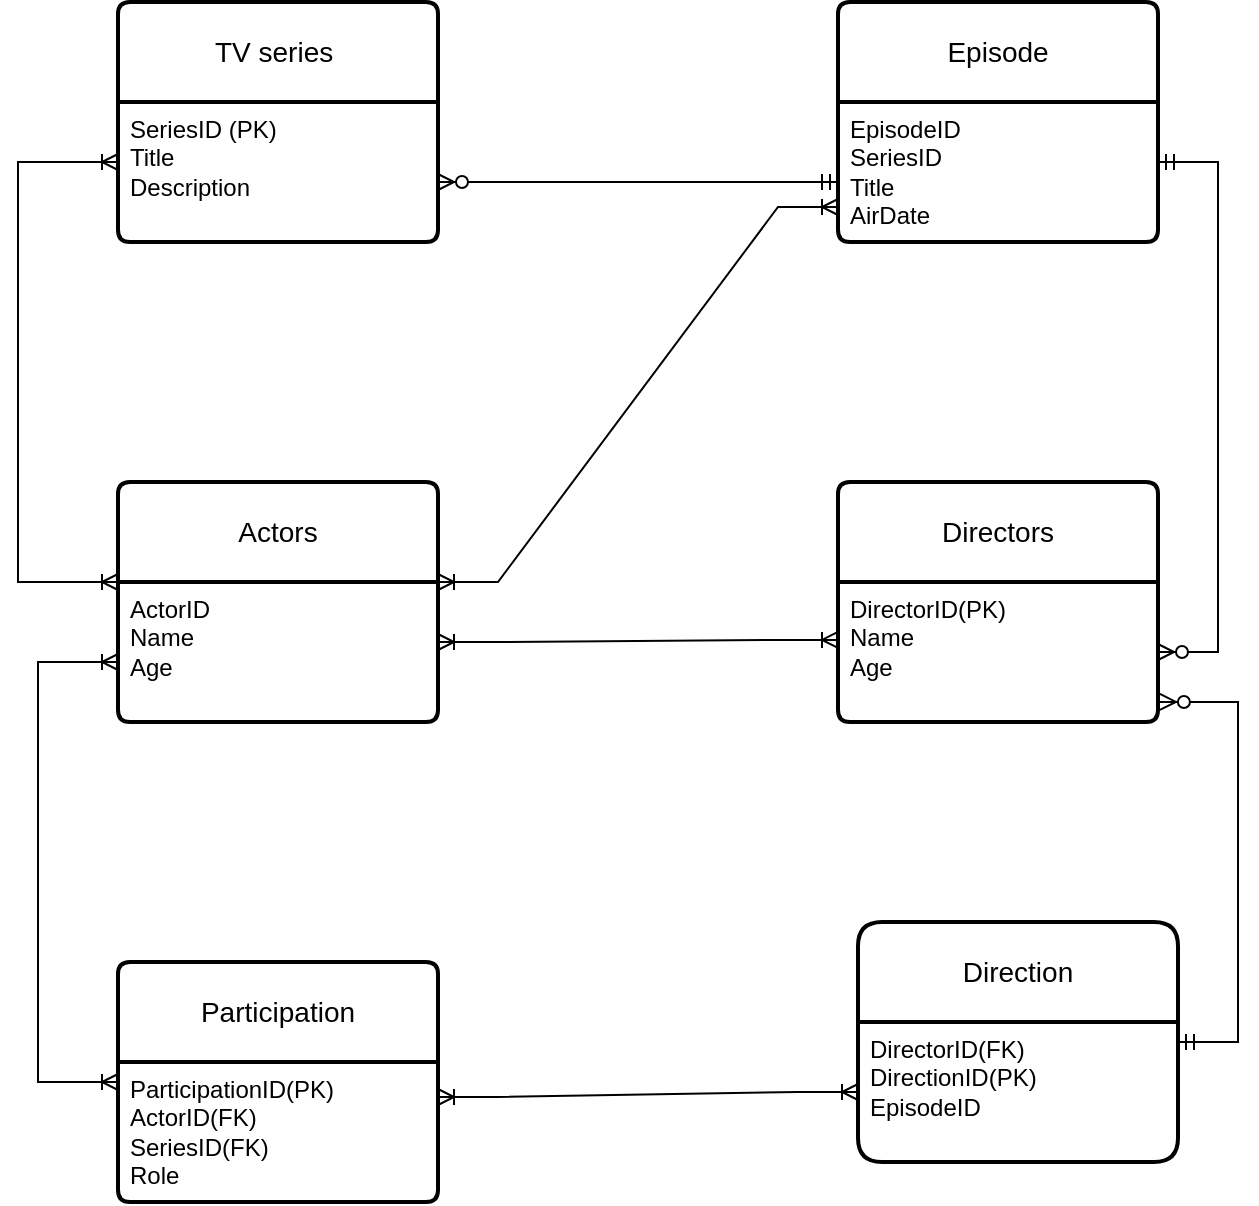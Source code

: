 <mxfile version="24.1.0" type="device">
  <diagram name="Page-1" id="yCLrA_7-yJV7WQ1eYc_s">
    <mxGraphModel dx="861" dy="1616" grid="1" gridSize="10" guides="1" tooltips="1" connect="1" arrows="1" fold="1" page="1" pageScale="1" pageWidth="850" pageHeight="1100" math="0" shadow="0">
      <root>
        <mxCell id="0" />
        <mxCell id="1" parent="0" />
        <mxCell id="ScdA0ONn2j5fR9MgsaRm-25" value="Actors" style="swimlane;childLayout=stackLayout;horizontal=1;startSize=50;horizontalStack=0;rounded=1;fontSize=14;fontStyle=0;strokeWidth=2;resizeParent=0;resizeLast=1;shadow=0;dashed=0;align=center;arcSize=4;whiteSpace=wrap;html=1;" parent="1" vertex="1">
          <mxGeometry x="120" y="-120" width="160" height="120" as="geometry" />
        </mxCell>
        <mxCell id="ScdA0ONn2j5fR9MgsaRm-26" value="ActorID&lt;div&gt;Name&lt;/div&gt;&lt;div&gt;Age&lt;/div&gt;" style="align=left;strokeColor=none;fillColor=none;spacingLeft=4;fontSize=12;verticalAlign=top;resizable=0;rotatable=0;part=1;html=1;" parent="ScdA0ONn2j5fR9MgsaRm-25" vertex="1">
          <mxGeometry y="50" width="160" height="70" as="geometry" />
        </mxCell>
        <mxCell id="ScdA0ONn2j5fR9MgsaRm-29" value="Episode" style="swimlane;childLayout=stackLayout;horizontal=1;startSize=50;horizontalStack=0;rounded=1;fontSize=14;fontStyle=0;strokeWidth=2;resizeParent=0;resizeLast=1;shadow=0;dashed=0;align=center;arcSize=4;whiteSpace=wrap;html=1;" parent="1" vertex="1">
          <mxGeometry x="480" y="-360" width="160" height="120" as="geometry" />
        </mxCell>
        <mxCell id="ScdA0ONn2j5fR9MgsaRm-30" value="EpisodeID&lt;div&gt;SeriesID&lt;/div&gt;&lt;div&gt;Title&lt;/div&gt;&lt;div&gt;AirDate&lt;/div&gt;" style="align=left;strokeColor=none;fillColor=none;spacingLeft=4;fontSize=12;verticalAlign=top;resizable=0;rotatable=0;part=1;html=1;" parent="ScdA0ONn2j5fR9MgsaRm-29" vertex="1">
          <mxGeometry y="50" width="160" height="70" as="geometry" />
        </mxCell>
        <mxCell id="ScdA0ONn2j5fR9MgsaRm-59" value="" style="fontSize=12;html=1;endArrow=ERzeroToMany;startArrow=ERmandOne;rounded=0;edgeStyle=elbowEdgeStyle;exitX=0;exitY=0.75;exitDx=0;exitDy=0;" parent="ScdA0ONn2j5fR9MgsaRm-29" source="ScdA0ONn2j5fR9MgsaRm-29" edge="1">
          <mxGeometry width="100" height="100" relative="1" as="geometry">
            <mxPoint x="70" y="90" as="sourcePoint" />
            <mxPoint x="-200" y="90" as="targetPoint" />
            <Array as="points">
              <mxPoint x="-50" y="105" />
            </Array>
          </mxGeometry>
        </mxCell>
        <mxCell id="ScdA0ONn2j5fR9MgsaRm-31" value="TV series&amp;nbsp;" style="swimlane;childLayout=stackLayout;horizontal=1;startSize=50;horizontalStack=0;rounded=1;fontSize=14;fontStyle=0;strokeWidth=2;resizeParent=0;resizeLast=1;shadow=0;dashed=0;align=center;arcSize=4;whiteSpace=wrap;html=1;" parent="1" vertex="1">
          <mxGeometry x="120" y="-360" width="160" height="120" as="geometry" />
        </mxCell>
        <mxCell id="ScdA0ONn2j5fR9MgsaRm-32" value="SeriesID (PK)&lt;div&gt;Title&lt;/div&gt;&lt;div&gt;Description&lt;/div&gt;" style="align=left;strokeColor=none;fillColor=none;spacingLeft=4;fontSize=12;verticalAlign=top;resizable=0;rotatable=0;part=1;html=1;" parent="ScdA0ONn2j5fR9MgsaRm-31" vertex="1">
          <mxGeometry y="50" width="160" height="70" as="geometry" />
        </mxCell>
        <mxCell id="ScdA0ONn2j5fR9MgsaRm-33" value="Directors" style="swimlane;childLayout=stackLayout;horizontal=1;startSize=50;horizontalStack=0;rounded=1;fontSize=14;fontStyle=0;strokeWidth=2;resizeParent=0;resizeLast=1;shadow=0;dashed=0;align=center;arcSize=4;whiteSpace=wrap;html=1;" parent="1" vertex="1">
          <mxGeometry x="480" y="-120" width="160" height="120" as="geometry" />
        </mxCell>
        <mxCell id="ScdA0ONn2j5fR9MgsaRm-34" value="DirectorID(PK)&lt;div&gt;Name&lt;/div&gt;&lt;div&gt;Age&lt;/div&gt;" style="align=left;strokeColor=none;fillColor=none;spacingLeft=4;fontSize=12;verticalAlign=top;resizable=0;rotatable=0;part=1;html=1;" parent="ScdA0ONn2j5fR9MgsaRm-33" vertex="1">
          <mxGeometry y="50" width="160" height="70" as="geometry" />
        </mxCell>
        <mxCell id="ScdA0ONn2j5fR9MgsaRm-45" value="" style="edgeStyle=entityRelationEdgeStyle;fontSize=12;html=1;endArrow=ERoneToMany;startArrow=ERoneToMany;rounded=0;entryX=0;entryY=0.75;entryDx=0;entryDy=0;" parent="1" target="ScdA0ONn2j5fR9MgsaRm-30" edge="1">
          <mxGeometry width="100" height="100" relative="1" as="geometry">
            <mxPoint x="280" y="-70" as="sourcePoint" />
            <mxPoint x="380" y="-170" as="targetPoint" />
            <Array as="points">
              <mxPoint x="450" y="-260" />
            </Array>
          </mxGeometry>
        </mxCell>
        <mxCell id="ScdA0ONn2j5fR9MgsaRm-46" value="" style="edgeStyle=entityRelationEdgeStyle;fontSize=12;html=1;endArrow=ERzeroToMany;startArrow=ERmandOne;rounded=0;" parent="1" target="ScdA0ONn2j5fR9MgsaRm-34" edge="1">
          <mxGeometry width="100" height="100" relative="1" as="geometry">
            <mxPoint x="640" y="-280" as="sourcePoint" />
            <mxPoint x="740" y="-380" as="targetPoint" />
          </mxGeometry>
        </mxCell>
        <mxCell id="ScdA0ONn2j5fR9MgsaRm-47" value="" style="edgeStyle=entityRelationEdgeStyle;fontSize=12;html=1;endArrow=ERoneToMany;startArrow=ERoneToMany;rounded=0;entryX=0;entryY=0.414;entryDx=0;entryDy=0;entryPerimeter=0;" parent="1" target="ScdA0ONn2j5fR9MgsaRm-34" edge="1">
          <mxGeometry width="100" height="100" relative="1" as="geometry">
            <mxPoint x="280" y="-40" as="sourcePoint" />
            <mxPoint x="380" y="-140" as="targetPoint" />
          </mxGeometry>
        </mxCell>
        <mxCell id="ScdA0ONn2j5fR9MgsaRm-61" value="Participation" style="swimlane;childLayout=stackLayout;horizontal=1;startSize=50;horizontalStack=0;rounded=1;fontSize=14;fontStyle=0;strokeWidth=2;resizeParent=0;resizeLast=1;shadow=0;dashed=0;align=center;arcSize=4;whiteSpace=wrap;html=1;" parent="1" vertex="1">
          <mxGeometry x="120" y="120" width="160" height="120" as="geometry" />
        </mxCell>
        <mxCell id="ScdA0ONn2j5fR9MgsaRm-62" value="ParticipationID(PK)&lt;div&gt;ActorID(FK)&lt;/div&gt;&lt;div&gt;SeriesID(FK)&lt;/div&gt;&lt;div&gt;Role&lt;/div&gt;" style="align=left;strokeColor=none;fillColor=none;spacingLeft=4;fontSize=12;verticalAlign=top;resizable=0;rotatable=0;part=1;html=1;" parent="ScdA0ONn2j5fR9MgsaRm-61" vertex="1">
          <mxGeometry y="50" width="160" height="70" as="geometry" />
        </mxCell>
        <mxCell id="ScdA0ONn2j5fR9MgsaRm-63" value="Direction" style="swimlane;childLayout=stackLayout;horizontal=1;startSize=50;horizontalStack=0;rounded=1;fontSize=14;fontStyle=0;strokeWidth=2;resizeParent=0;resizeLast=1;shadow=0;dashed=0;align=center;arcSize=8;whiteSpace=wrap;html=1;" parent="1" vertex="1">
          <mxGeometry x="490" y="100" width="160" height="120" as="geometry" />
        </mxCell>
        <mxCell id="ScdA0ONn2j5fR9MgsaRm-64" value="DirectorID(FK)&lt;br&gt;&lt;div&gt;DirectionID(PK)&lt;/div&gt;&lt;div&gt;EpisodeID&lt;/div&gt;" style="align=left;strokeColor=none;fillColor=none;spacingLeft=4;fontSize=12;verticalAlign=top;resizable=0;rotatable=0;part=1;html=1;" parent="ScdA0ONn2j5fR9MgsaRm-63" vertex="1">
          <mxGeometry y="50" width="160" height="70" as="geometry" />
        </mxCell>
        <mxCell id="ScdA0ONn2j5fR9MgsaRm-67" value="" style="edgeStyle=entityRelationEdgeStyle;fontSize=12;html=1;endArrow=ERoneToMany;startArrow=ERoneToMany;rounded=0;entryX=0;entryY=0.5;entryDx=0;entryDy=0;exitX=1;exitY=0.25;exitDx=0;exitDy=0;" parent="1" source="ScdA0ONn2j5fR9MgsaRm-62" target="ScdA0ONn2j5fR9MgsaRm-64" edge="1">
          <mxGeometry width="100" height="100" relative="1" as="geometry">
            <mxPoint x="270" y="160" as="sourcePoint" />
            <mxPoint x="370" y="60" as="targetPoint" />
          </mxGeometry>
        </mxCell>
        <mxCell id="6xqrcs8jXtsf5wkz3uYZ-1" value="" style="edgeStyle=entityRelationEdgeStyle;fontSize=12;html=1;endArrow=ERzeroToMany;startArrow=ERmandOne;rounded=0;entryX=1.006;entryY=0.857;entryDx=0;entryDy=0;entryPerimeter=0;" parent="1" target="ScdA0ONn2j5fR9MgsaRm-34" edge="1">
          <mxGeometry width="100" height="100" relative="1" as="geometry">
            <mxPoint x="650" y="160" as="sourcePoint" />
            <mxPoint x="750" y="60" as="targetPoint" />
          </mxGeometry>
        </mxCell>
        <mxCell id="6xqrcs8jXtsf5wkz3uYZ-15" value="" style="edgeStyle=orthogonalEdgeStyle;fontSize=12;html=1;endArrow=ERoneToMany;startArrow=ERoneToMany;rounded=0;entryX=0;entryY=0.75;entryDx=0;entryDy=0;exitX=0;exitY=0.5;exitDx=0;exitDy=0;" parent="1" source="ScdA0ONn2j5fR9MgsaRm-61" target="ScdA0ONn2j5fR9MgsaRm-25" edge="1">
          <mxGeometry width="100" height="100" relative="1" as="geometry">
            <mxPoint y="80" as="sourcePoint" />
            <mxPoint x="100" y="-20" as="targetPoint" />
            <Array as="points">
              <mxPoint x="80" y="180" />
              <mxPoint x="80" y="-30" />
            </Array>
          </mxGeometry>
        </mxCell>
        <mxCell id="6xqrcs8jXtsf5wkz3uYZ-16" value="" style="edgeStyle=orthogonalEdgeStyle;fontSize=12;html=1;endArrow=ERoneToMany;startArrow=ERoneToMany;rounded=0;entryX=0;entryY=0.75;entryDx=0;entryDy=0;exitX=0;exitY=0.5;exitDx=0;exitDy=0;" parent="1" edge="1">
          <mxGeometry width="100" height="100" relative="1" as="geometry">
            <mxPoint x="120" y="-70" as="sourcePoint" />
            <mxPoint x="120" y="-280" as="targetPoint" />
            <Array as="points">
              <mxPoint x="70" y="-70" />
              <mxPoint x="70" y="-280" />
            </Array>
          </mxGeometry>
        </mxCell>
      </root>
    </mxGraphModel>
  </diagram>
</mxfile>
